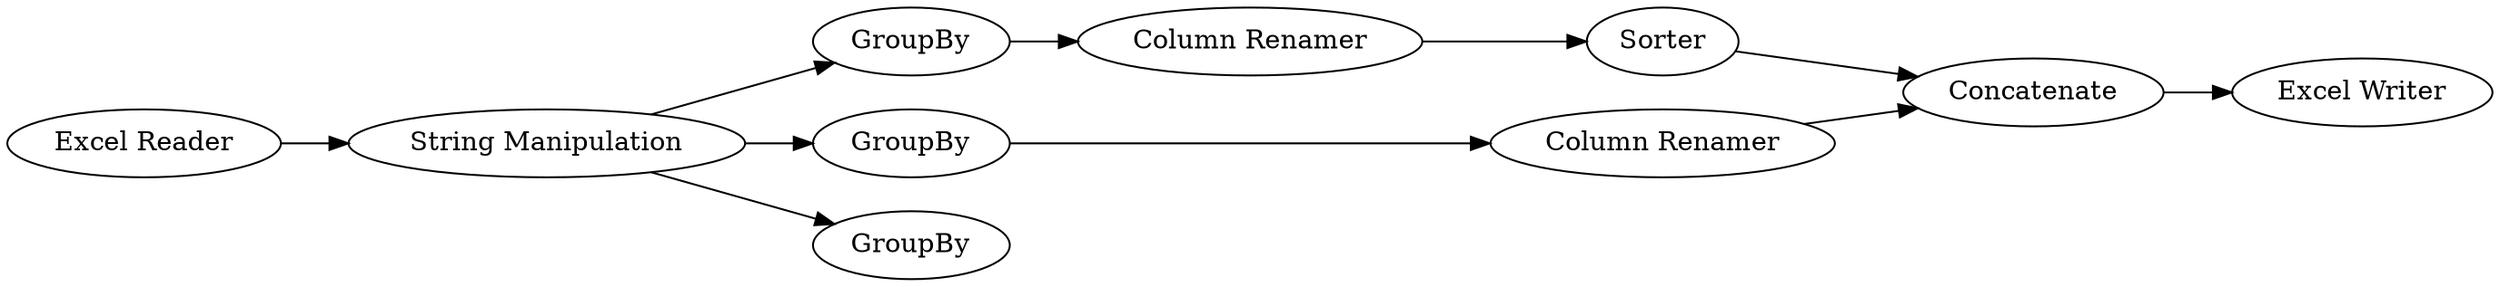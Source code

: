digraph {
	1 [label="Excel Reader"]
	2 [label=GroupBy]
	3 [label="String Manipulation"]
	4 [label="Excel Writer"]
	5 [label="Column Renamer"]
	6 [label=GroupBy]
	7 [label="Column Renamer"]
	8 [label=Concatenate]
	9 [label=Sorter]
	10 [label=GroupBy]
	1 -> 3
	2 -> 5
	3 -> 2
	3 -> 6
	3 -> 10
	5 -> 9
	6 -> 7
	7 -> 8
	8 -> 4
	9 -> 8
	rankdir=LR
}
